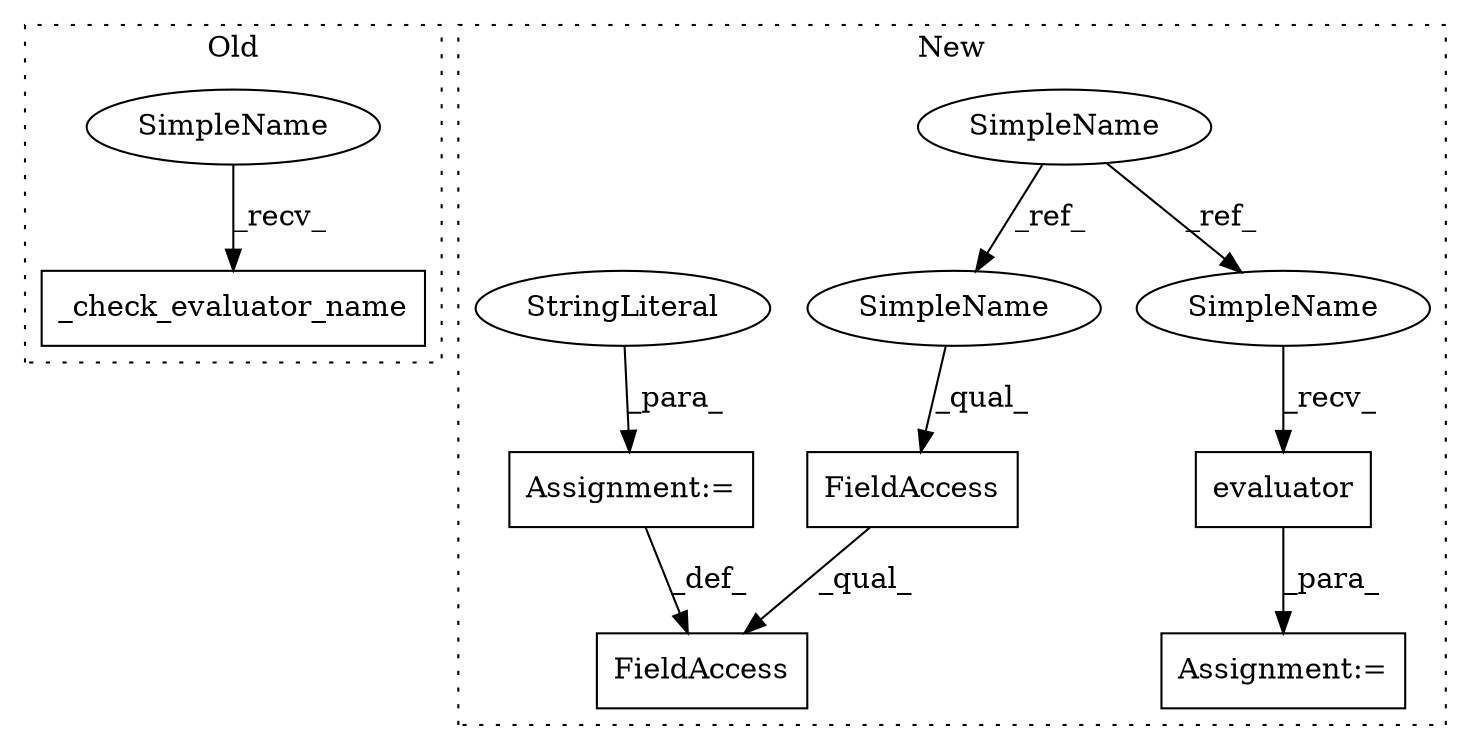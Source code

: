 digraph G {
subgraph cluster0 {
1 [label="_check_evaluator_name" a="32" s="5723" l="23" shape="box"];
11 [label="SimpleName" a="42" s="5718" l="4" shape="ellipse"];
label = "Old";
style="dotted";
}
subgraph cluster1 {
2 [label="evaluator" a="32" s="3419" l="11" shape="box"];
3 [label="SimpleName" a="42" s="3336" l="4" shape="ellipse"];
4 [label="FieldAccess" a="22" s="3377" l="14" shape="box"];
5 [label="FieldAccess" a="22" s="3377" l="19" shape="box"];
6 [label="Assignment:=" a="7" s="3413" l="1" shape="box"];
7 [label="Assignment:=" a="7" s="3396" l="1" shape="box"];
8 [label="StringLiteral" a="45" s="3397" l="6" shape="ellipse"];
9 [label="SimpleName" a="42" s="3414" l="4" shape="ellipse"];
10 [label="SimpleName" a="42" s="3377" l="4" shape="ellipse"];
label = "New";
style="dotted";
}
2 -> 6 [label="_para_"];
3 -> 9 [label="_ref_"];
3 -> 10 [label="_ref_"];
4 -> 5 [label="_qual_"];
7 -> 5 [label="_def_"];
8 -> 7 [label="_para_"];
9 -> 2 [label="_recv_"];
10 -> 4 [label="_qual_"];
11 -> 1 [label="_recv_"];
}